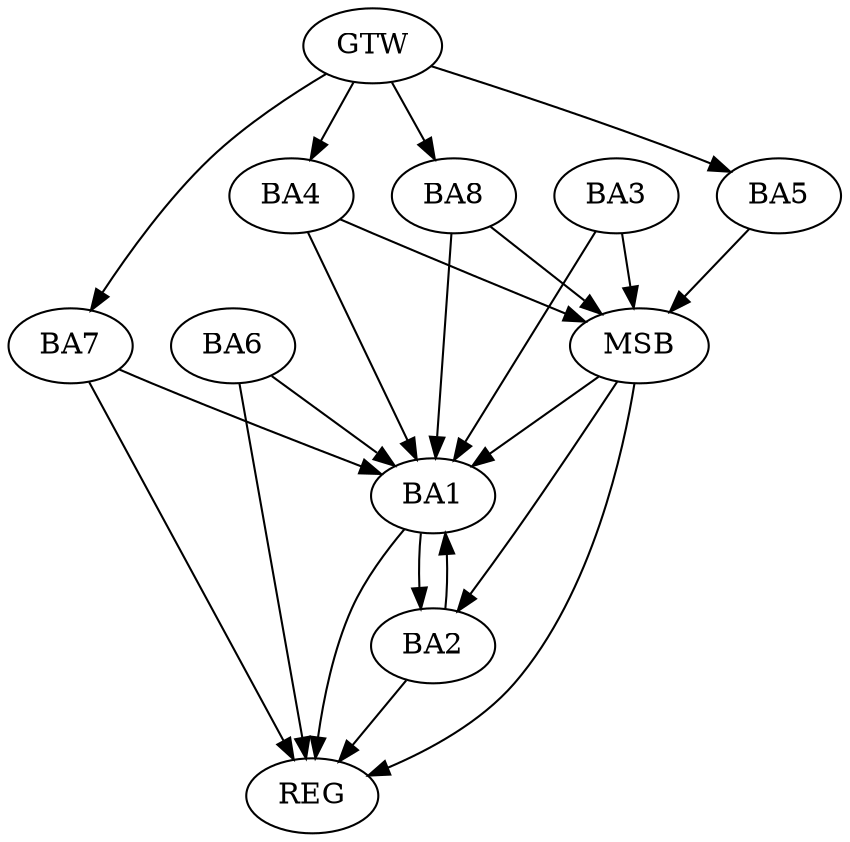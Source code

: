 strict digraph G {
  BA1 [ label="BA1" ];
  BA2 [ label="BA2" ];
  BA3 [ label="BA3" ];
  BA4 [ label="BA4" ];
  BA5 [ label="BA5" ];
  BA6 [ label="BA6" ];
  BA7 [ label="BA7" ];
  BA8 [ label="BA8" ];
  GTW [ label="GTW" ];
  REG [ label="REG" ];
  MSB [ label="MSB" ];
  BA1 -> BA2;
  BA2 -> BA1;
  GTW -> BA4;
  GTW -> BA5;
  GTW -> BA7;
  GTW -> BA8;
  BA1 -> REG;
  BA2 -> REG;
  BA6 -> REG;
  BA7 -> REG;
  BA3 -> MSB;
  MSB -> BA2;
  MSB -> REG;
  BA4 -> MSB;
  MSB -> BA1;
  BA5 -> MSB;
  BA8 -> MSB;
  BA4 -> BA1;
  BA8 -> BA1;
  BA7 -> BA1;
  BA3 -> BA1;
  BA6 -> BA1;
}
